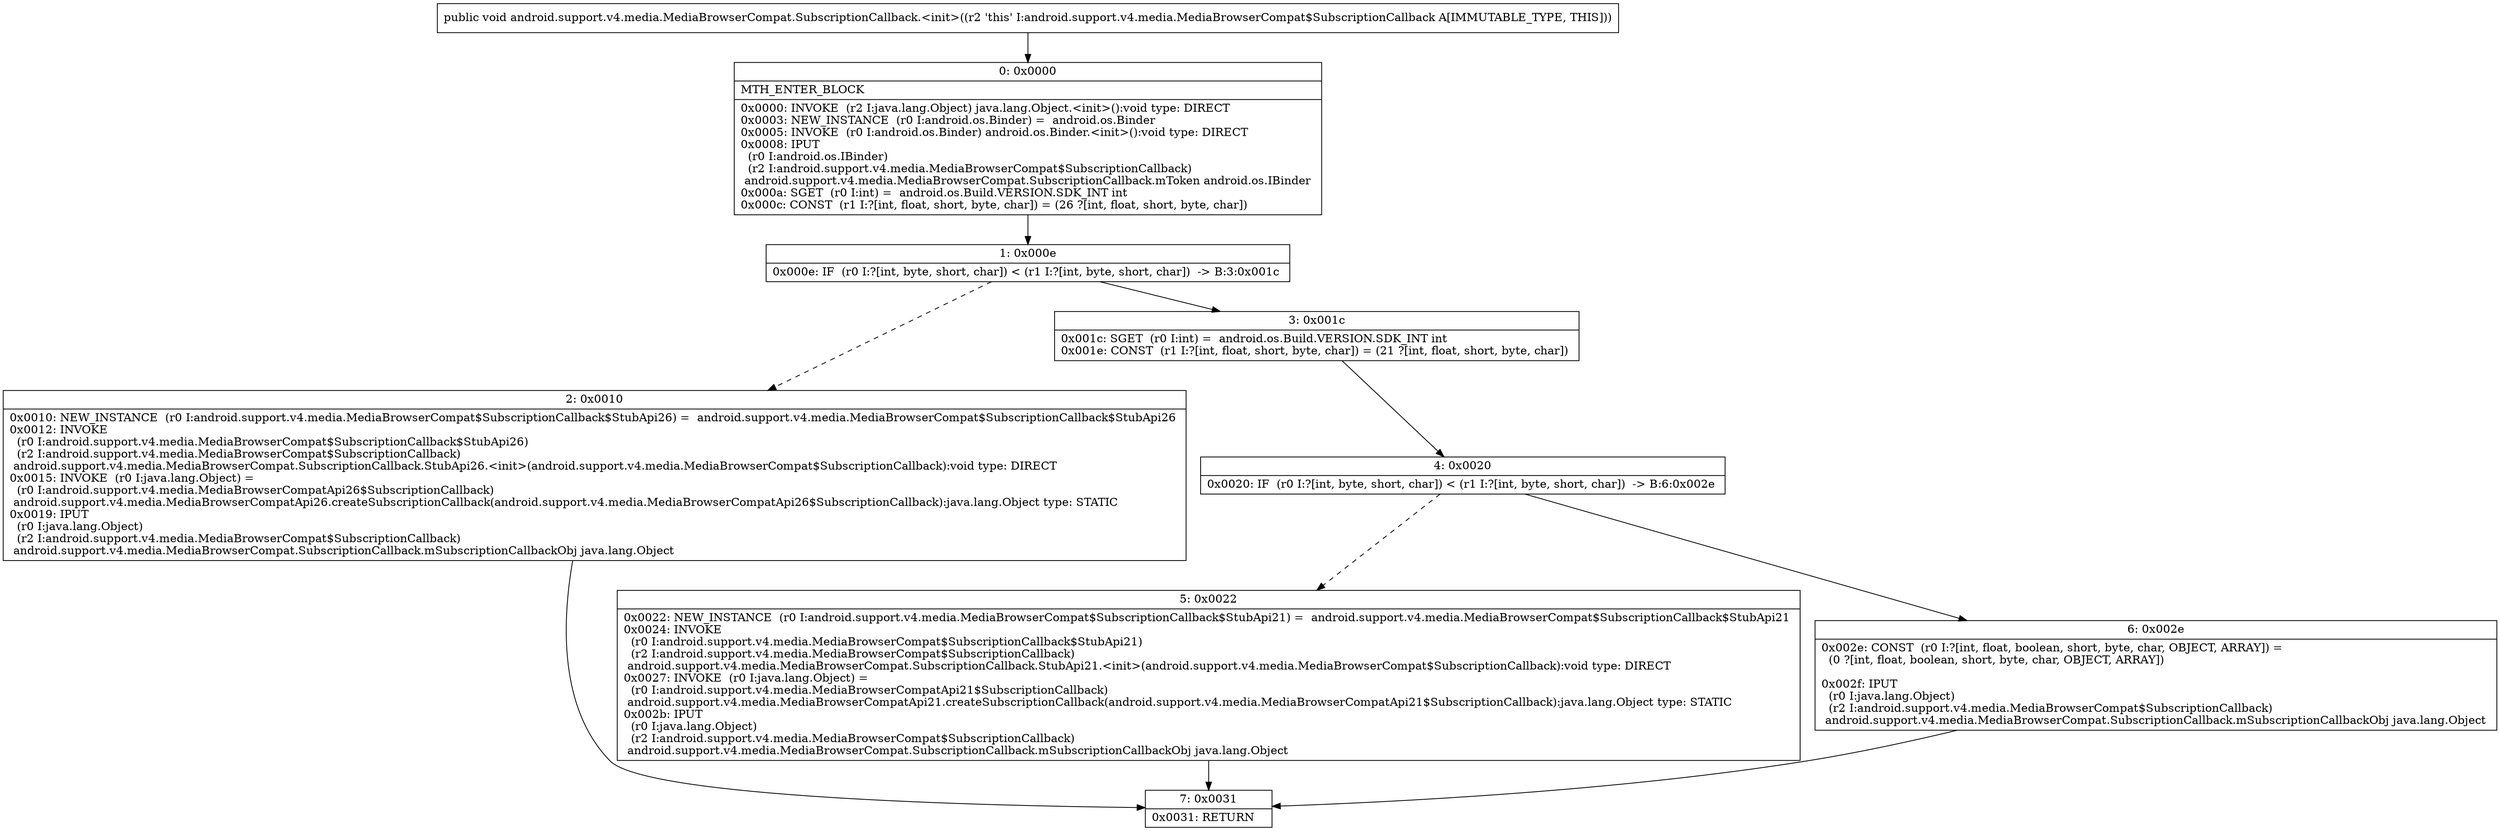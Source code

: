 digraph "CFG forandroid.support.v4.media.MediaBrowserCompat.SubscriptionCallback.\<init\>()V" {
Node_0 [shape=record,label="{0\:\ 0x0000|MTH_ENTER_BLOCK\l|0x0000: INVOKE  (r2 I:java.lang.Object) java.lang.Object.\<init\>():void type: DIRECT \l0x0003: NEW_INSTANCE  (r0 I:android.os.Binder) =  android.os.Binder \l0x0005: INVOKE  (r0 I:android.os.Binder) android.os.Binder.\<init\>():void type: DIRECT \l0x0008: IPUT  \l  (r0 I:android.os.IBinder)\l  (r2 I:android.support.v4.media.MediaBrowserCompat$SubscriptionCallback)\l android.support.v4.media.MediaBrowserCompat.SubscriptionCallback.mToken android.os.IBinder \l0x000a: SGET  (r0 I:int) =  android.os.Build.VERSION.SDK_INT int \l0x000c: CONST  (r1 I:?[int, float, short, byte, char]) = (26 ?[int, float, short, byte, char]) \l}"];
Node_1 [shape=record,label="{1\:\ 0x000e|0x000e: IF  (r0 I:?[int, byte, short, char]) \< (r1 I:?[int, byte, short, char])  \-\> B:3:0x001c \l}"];
Node_2 [shape=record,label="{2\:\ 0x0010|0x0010: NEW_INSTANCE  (r0 I:android.support.v4.media.MediaBrowserCompat$SubscriptionCallback$StubApi26) =  android.support.v4.media.MediaBrowserCompat$SubscriptionCallback$StubApi26 \l0x0012: INVOKE  \l  (r0 I:android.support.v4.media.MediaBrowserCompat$SubscriptionCallback$StubApi26)\l  (r2 I:android.support.v4.media.MediaBrowserCompat$SubscriptionCallback)\l android.support.v4.media.MediaBrowserCompat.SubscriptionCallback.StubApi26.\<init\>(android.support.v4.media.MediaBrowserCompat$SubscriptionCallback):void type: DIRECT \l0x0015: INVOKE  (r0 I:java.lang.Object) = \l  (r0 I:android.support.v4.media.MediaBrowserCompatApi26$SubscriptionCallback)\l android.support.v4.media.MediaBrowserCompatApi26.createSubscriptionCallback(android.support.v4.media.MediaBrowserCompatApi26$SubscriptionCallback):java.lang.Object type: STATIC \l0x0019: IPUT  \l  (r0 I:java.lang.Object)\l  (r2 I:android.support.v4.media.MediaBrowserCompat$SubscriptionCallback)\l android.support.v4.media.MediaBrowserCompat.SubscriptionCallback.mSubscriptionCallbackObj java.lang.Object \l}"];
Node_3 [shape=record,label="{3\:\ 0x001c|0x001c: SGET  (r0 I:int) =  android.os.Build.VERSION.SDK_INT int \l0x001e: CONST  (r1 I:?[int, float, short, byte, char]) = (21 ?[int, float, short, byte, char]) \l}"];
Node_4 [shape=record,label="{4\:\ 0x0020|0x0020: IF  (r0 I:?[int, byte, short, char]) \< (r1 I:?[int, byte, short, char])  \-\> B:6:0x002e \l}"];
Node_5 [shape=record,label="{5\:\ 0x0022|0x0022: NEW_INSTANCE  (r0 I:android.support.v4.media.MediaBrowserCompat$SubscriptionCallback$StubApi21) =  android.support.v4.media.MediaBrowserCompat$SubscriptionCallback$StubApi21 \l0x0024: INVOKE  \l  (r0 I:android.support.v4.media.MediaBrowserCompat$SubscriptionCallback$StubApi21)\l  (r2 I:android.support.v4.media.MediaBrowserCompat$SubscriptionCallback)\l android.support.v4.media.MediaBrowserCompat.SubscriptionCallback.StubApi21.\<init\>(android.support.v4.media.MediaBrowserCompat$SubscriptionCallback):void type: DIRECT \l0x0027: INVOKE  (r0 I:java.lang.Object) = \l  (r0 I:android.support.v4.media.MediaBrowserCompatApi21$SubscriptionCallback)\l android.support.v4.media.MediaBrowserCompatApi21.createSubscriptionCallback(android.support.v4.media.MediaBrowserCompatApi21$SubscriptionCallback):java.lang.Object type: STATIC \l0x002b: IPUT  \l  (r0 I:java.lang.Object)\l  (r2 I:android.support.v4.media.MediaBrowserCompat$SubscriptionCallback)\l android.support.v4.media.MediaBrowserCompat.SubscriptionCallback.mSubscriptionCallbackObj java.lang.Object \l}"];
Node_6 [shape=record,label="{6\:\ 0x002e|0x002e: CONST  (r0 I:?[int, float, boolean, short, byte, char, OBJECT, ARRAY]) = \l  (0 ?[int, float, boolean, short, byte, char, OBJECT, ARRAY])\l \l0x002f: IPUT  \l  (r0 I:java.lang.Object)\l  (r2 I:android.support.v4.media.MediaBrowserCompat$SubscriptionCallback)\l android.support.v4.media.MediaBrowserCompat.SubscriptionCallback.mSubscriptionCallbackObj java.lang.Object \l}"];
Node_7 [shape=record,label="{7\:\ 0x0031|0x0031: RETURN   \l}"];
MethodNode[shape=record,label="{public void android.support.v4.media.MediaBrowserCompat.SubscriptionCallback.\<init\>((r2 'this' I:android.support.v4.media.MediaBrowserCompat$SubscriptionCallback A[IMMUTABLE_TYPE, THIS])) }"];
MethodNode -> Node_0;
Node_0 -> Node_1;
Node_1 -> Node_2[style=dashed];
Node_1 -> Node_3;
Node_2 -> Node_7;
Node_3 -> Node_4;
Node_4 -> Node_5[style=dashed];
Node_4 -> Node_6;
Node_5 -> Node_7;
Node_6 -> Node_7;
}

